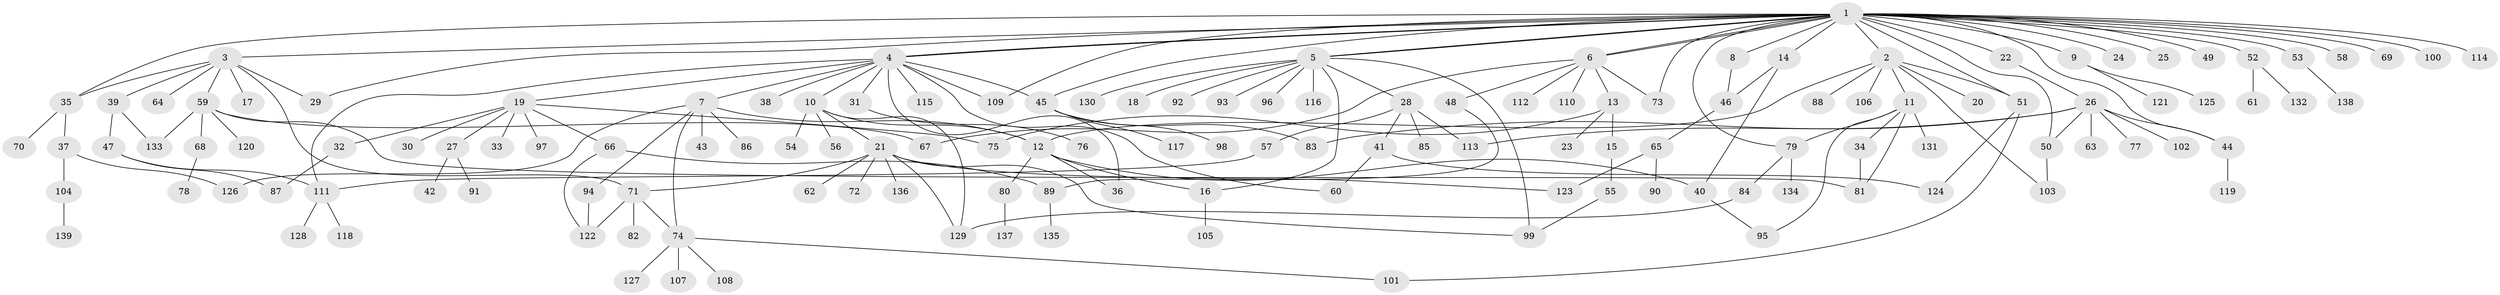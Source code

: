 // Generated by graph-tools (version 1.1) at 2025/25/03/09/25 03:25:58]
// undirected, 139 vertices, 182 edges
graph export_dot {
graph [start="1"]
  node [color=gray90,style=filled];
  1;
  2;
  3;
  4;
  5;
  6;
  7;
  8;
  9;
  10;
  11;
  12;
  13;
  14;
  15;
  16;
  17;
  18;
  19;
  20;
  21;
  22;
  23;
  24;
  25;
  26;
  27;
  28;
  29;
  30;
  31;
  32;
  33;
  34;
  35;
  36;
  37;
  38;
  39;
  40;
  41;
  42;
  43;
  44;
  45;
  46;
  47;
  48;
  49;
  50;
  51;
  52;
  53;
  54;
  55;
  56;
  57;
  58;
  59;
  60;
  61;
  62;
  63;
  64;
  65;
  66;
  67;
  68;
  69;
  70;
  71;
  72;
  73;
  74;
  75;
  76;
  77;
  78;
  79;
  80;
  81;
  82;
  83;
  84;
  85;
  86;
  87;
  88;
  89;
  90;
  91;
  92;
  93;
  94;
  95;
  96;
  97;
  98;
  99;
  100;
  101;
  102;
  103;
  104;
  105;
  106;
  107;
  108;
  109;
  110;
  111;
  112;
  113;
  114;
  115;
  116;
  117;
  118;
  119;
  120;
  121;
  122;
  123;
  124;
  125;
  126;
  127;
  128;
  129;
  130;
  131;
  132;
  133;
  134;
  135;
  136;
  137;
  138;
  139;
  1 -- 2;
  1 -- 3;
  1 -- 4;
  1 -- 4;
  1 -- 5;
  1 -- 5;
  1 -- 6;
  1 -- 6;
  1 -- 8;
  1 -- 9;
  1 -- 14;
  1 -- 22;
  1 -- 24;
  1 -- 25;
  1 -- 29;
  1 -- 35;
  1 -- 44;
  1 -- 45;
  1 -- 49;
  1 -- 50;
  1 -- 51;
  1 -- 52;
  1 -- 53;
  1 -- 58;
  1 -- 69;
  1 -- 73;
  1 -- 79;
  1 -- 100;
  1 -- 109;
  1 -- 114;
  2 -- 11;
  2 -- 12;
  2 -- 20;
  2 -- 51;
  2 -- 88;
  2 -- 103;
  2 -- 106;
  3 -- 17;
  3 -- 29;
  3 -- 35;
  3 -- 39;
  3 -- 59;
  3 -- 64;
  3 -- 71;
  4 -- 7;
  4 -- 10;
  4 -- 19;
  4 -- 31;
  4 -- 36;
  4 -- 38;
  4 -- 45;
  4 -- 60;
  4 -- 109;
  4 -- 111;
  4 -- 115;
  5 -- 16;
  5 -- 18;
  5 -- 28;
  5 -- 92;
  5 -- 93;
  5 -- 96;
  5 -- 99;
  5 -- 116;
  5 -- 130;
  6 -- 13;
  6 -- 48;
  6 -- 67;
  6 -- 73;
  6 -- 110;
  6 -- 112;
  7 -- 12;
  7 -- 43;
  7 -- 74;
  7 -- 86;
  7 -- 94;
  7 -- 126;
  8 -- 46;
  9 -- 121;
  9 -- 125;
  10 -- 12;
  10 -- 21;
  10 -- 54;
  10 -- 56;
  10 -- 129;
  11 -- 34;
  11 -- 79;
  11 -- 81;
  11 -- 95;
  11 -- 131;
  12 -- 16;
  12 -- 36;
  12 -- 40;
  12 -- 80;
  13 -- 15;
  13 -- 23;
  13 -- 75;
  14 -- 40;
  14 -- 46;
  15 -- 55;
  16 -- 105;
  19 -- 27;
  19 -- 30;
  19 -- 32;
  19 -- 33;
  19 -- 66;
  19 -- 75;
  19 -- 97;
  21 -- 62;
  21 -- 71;
  21 -- 72;
  21 -- 99;
  21 -- 123;
  21 -- 129;
  21 -- 136;
  22 -- 26;
  26 -- 44;
  26 -- 50;
  26 -- 63;
  26 -- 77;
  26 -- 83;
  26 -- 102;
  26 -- 113;
  27 -- 42;
  27 -- 91;
  28 -- 41;
  28 -- 57;
  28 -- 85;
  28 -- 113;
  31 -- 76;
  32 -- 87;
  34 -- 81;
  35 -- 37;
  35 -- 70;
  37 -- 104;
  37 -- 126;
  39 -- 47;
  39 -- 133;
  40 -- 95;
  41 -- 60;
  41 -- 124;
  44 -- 119;
  45 -- 83;
  45 -- 98;
  45 -- 117;
  46 -- 65;
  47 -- 87;
  47 -- 111;
  48 -- 89;
  50 -- 103;
  51 -- 101;
  51 -- 124;
  52 -- 61;
  52 -- 132;
  53 -- 138;
  55 -- 99;
  57 -- 111;
  59 -- 67;
  59 -- 68;
  59 -- 81;
  59 -- 120;
  59 -- 133;
  65 -- 90;
  65 -- 123;
  66 -- 89;
  66 -- 122;
  68 -- 78;
  71 -- 74;
  71 -- 82;
  71 -- 122;
  74 -- 101;
  74 -- 107;
  74 -- 108;
  74 -- 127;
  79 -- 84;
  79 -- 134;
  80 -- 137;
  84 -- 129;
  89 -- 135;
  94 -- 122;
  104 -- 139;
  111 -- 118;
  111 -- 128;
}
